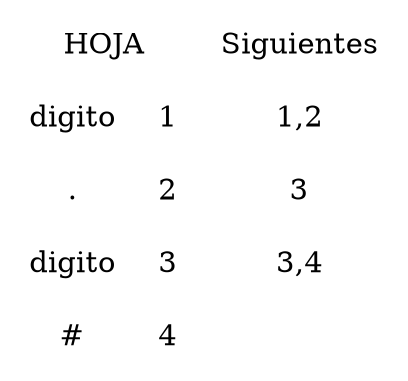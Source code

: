 digraph grafica{
rankdir=LR;
forcelabels= true;
node [shape = plain];
nodo18 [label = <<table border = '0' cellboder = '1' cellspacing='0' cellpadding='10'>
<tr>
<td COLSPAN='2'>HOJA</td>
<td>Siguientes</td>
</tr>
<tr>
<td>digito</td>
<td>1</td>
<td>1,2</td>
</tr>
<tr>
<td>.</td>
<td>2</td>
<td>3</td>
</tr>
<tr>
<td>digito</td>
<td>3</td>
<td>3,4</td>
</tr>
<tr>
<td>#</td>
<td>4</td>
<td></td>
</tr>
</table>>];

}